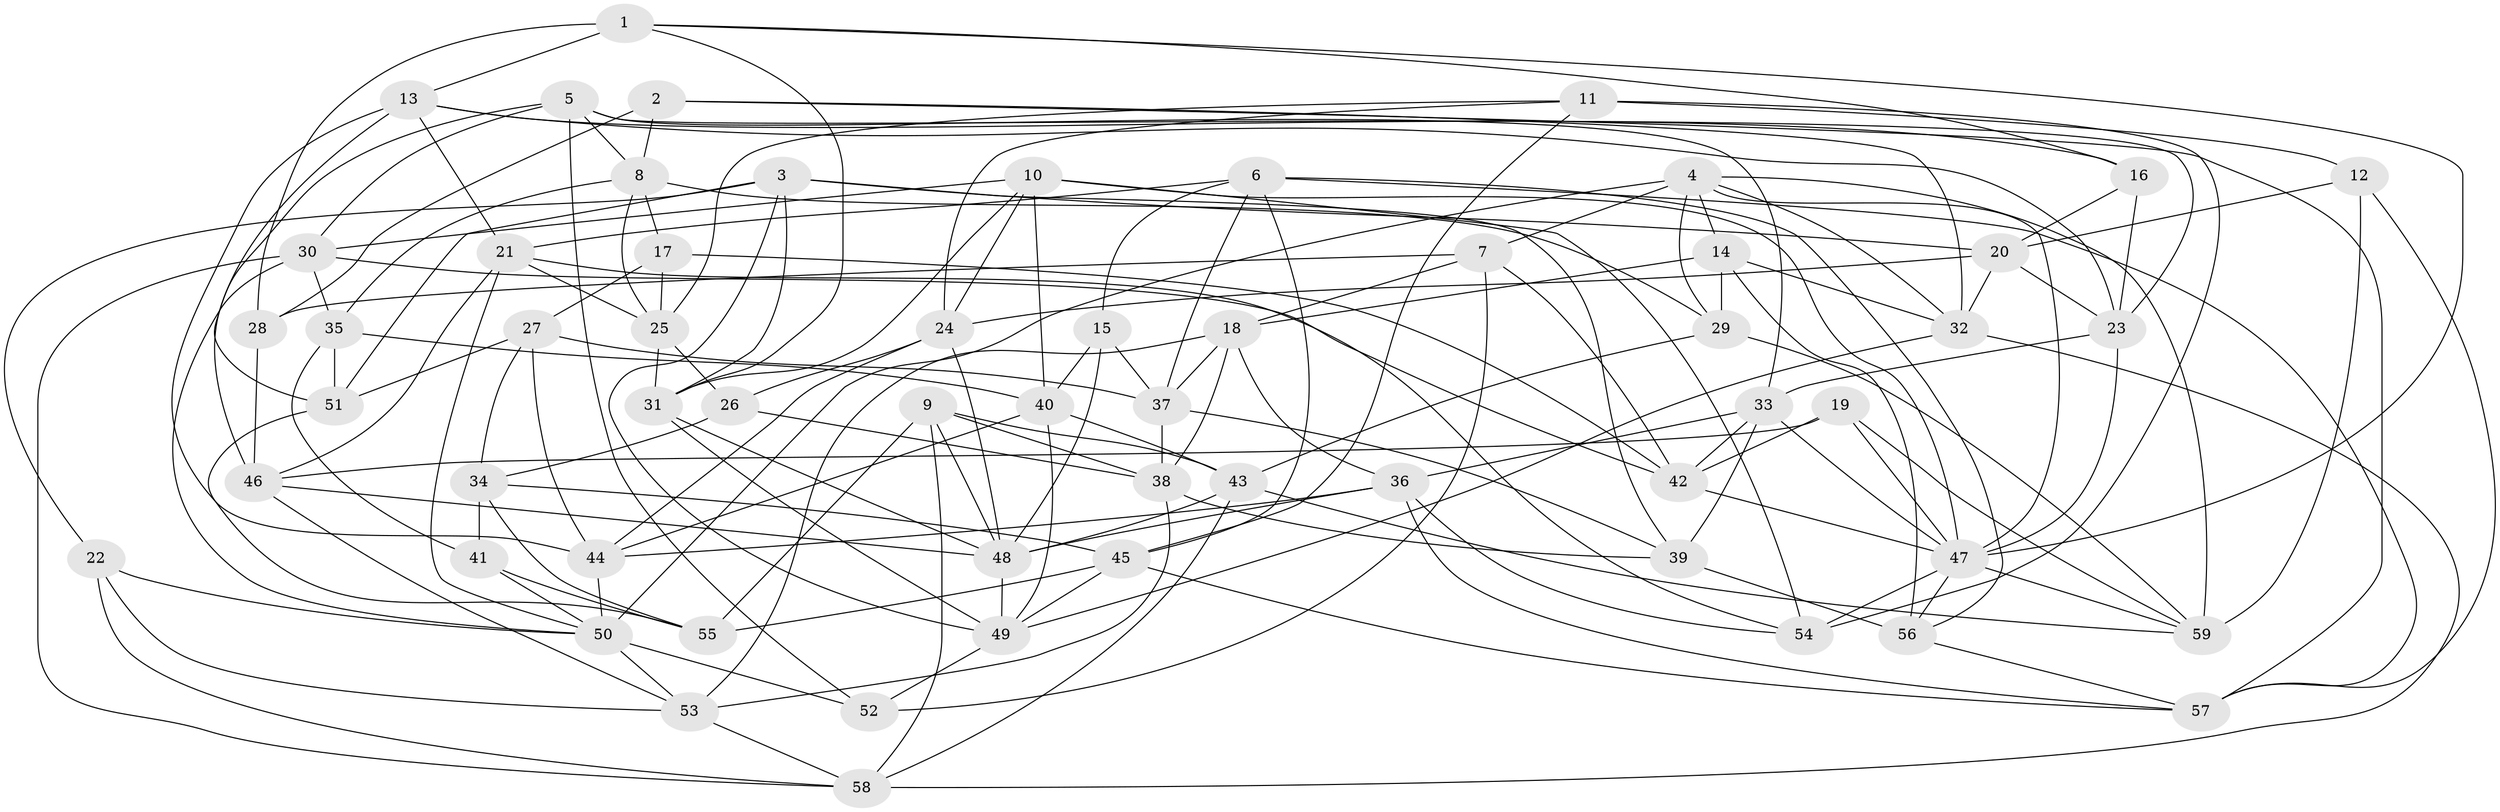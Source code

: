 // original degree distribution, {4: 1.0}
// Generated by graph-tools (version 1.1) at 2025/26/03/09/25 03:26:53]
// undirected, 59 vertices, 164 edges
graph export_dot {
graph [start="1"]
  node [color=gray90,style=filled];
  1;
  2;
  3;
  4;
  5;
  6;
  7;
  8;
  9;
  10;
  11;
  12;
  13;
  14;
  15;
  16;
  17;
  18;
  19;
  20;
  21;
  22;
  23;
  24;
  25;
  26;
  27;
  28;
  29;
  30;
  31;
  32;
  33;
  34;
  35;
  36;
  37;
  38;
  39;
  40;
  41;
  42;
  43;
  44;
  45;
  46;
  47;
  48;
  49;
  50;
  51;
  52;
  53;
  54;
  55;
  56;
  57;
  58;
  59;
  1 -- 13 [weight=1.0];
  1 -- 16 [weight=1.0];
  1 -- 28 [weight=2.0];
  1 -- 31 [weight=1.0];
  1 -- 47 [weight=1.0];
  2 -- 8 [weight=1.0];
  2 -- 28 [weight=1.0];
  2 -- 32 [weight=1.0];
  2 -- 57 [weight=1.0];
  3 -- 20 [weight=1.0];
  3 -- 22 [weight=1.0];
  3 -- 31 [weight=1.0];
  3 -- 39 [weight=1.0];
  3 -- 49 [weight=1.0];
  3 -- 51 [weight=1.0];
  4 -- 7 [weight=1.0];
  4 -- 14 [weight=1.0];
  4 -- 29 [weight=1.0];
  4 -- 32 [weight=1.0];
  4 -- 47 [weight=1.0];
  4 -- 50 [weight=2.0];
  4 -- 59 [weight=1.0];
  5 -- 8 [weight=1.0];
  5 -- 23 [weight=1.0];
  5 -- 30 [weight=1.0];
  5 -- 33 [weight=1.0];
  5 -- 46 [weight=1.0];
  5 -- 52 [weight=1.0];
  6 -- 15 [weight=1.0];
  6 -- 21 [weight=1.0];
  6 -- 37 [weight=1.0];
  6 -- 45 [weight=1.0];
  6 -- 56 [weight=1.0];
  6 -- 57 [weight=1.0];
  7 -- 18 [weight=1.0];
  7 -- 28 [weight=2.0];
  7 -- 42 [weight=1.0];
  7 -- 52 [weight=1.0];
  8 -- 17 [weight=1.0];
  8 -- 25 [weight=1.0];
  8 -- 29 [weight=1.0];
  8 -- 35 [weight=1.0];
  9 -- 38 [weight=1.0];
  9 -- 43 [weight=1.0];
  9 -- 48 [weight=1.0];
  9 -- 55 [weight=2.0];
  9 -- 58 [weight=1.0];
  10 -- 24 [weight=1.0];
  10 -- 30 [weight=1.0];
  10 -- 31 [weight=1.0];
  10 -- 40 [weight=1.0];
  10 -- 47 [weight=1.0];
  10 -- 54 [weight=1.0];
  11 -- 12 [weight=1.0];
  11 -- 24 [weight=1.0];
  11 -- 25 [weight=1.0];
  11 -- 45 [weight=1.0];
  11 -- 54 [weight=2.0];
  12 -- 20 [weight=1.0];
  12 -- 57 [weight=1.0];
  12 -- 59 [weight=1.0];
  13 -- 16 [weight=1.0];
  13 -- 21 [weight=1.0];
  13 -- 23 [weight=1.0];
  13 -- 44 [weight=1.0];
  13 -- 51 [weight=1.0];
  14 -- 18 [weight=1.0];
  14 -- 29 [weight=2.0];
  14 -- 32 [weight=1.0];
  14 -- 56 [weight=1.0];
  15 -- 37 [weight=1.0];
  15 -- 40 [weight=1.0];
  15 -- 48 [weight=1.0];
  16 -- 20 [weight=1.0];
  16 -- 23 [weight=1.0];
  17 -- 25 [weight=1.0];
  17 -- 27 [weight=1.0];
  17 -- 42 [weight=1.0];
  18 -- 36 [weight=1.0];
  18 -- 37 [weight=1.0];
  18 -- 38 [weight=1.0];
  18 -- 53 [weight=1.0];
  19 -- 42 [weight=1.0];
  19 -- 46 [weight=1.0];
  19 -- 47 [weight=1.0];
  19 -- 59 [weight=1.0];
  20 -- 23 [weight=1.0];
  20 -- 24 [weight=1.0];
  20 -- 32 [weight=1.0];
  21 -- 25 [weight=1.0];
  21 -- 46 [weight=1.0];
  21 -- 50 [weight=1.0];
  21 -- 54 [weight=1.0];
  22 -- 50 [weight=1.0];
  22 -- 53 [weight=1.0];
  22 -- 58 [weight=1.0];
  23 -- 33 [weight=1.0];
  23 -- 47 [weight=1.0];
  24 -- 26 [weight=1.0];
  24 -- 44 [weight=1.0];
  24 -- 48 [weight=1.0];
  25 -- 26 [weight=1.0];
  25 -- 31 [weight=1.0];
  26 -- 34 [weight=1.0];
  26 -- 38 [weight=1.0];
  27 -- 34 [weight=1.0];
  27 -- 37 [weight=1.0];
  27 -- 44 [weight=1.0];
  27 -- 51 [weight=2.0];
  28 -- 46 [weight=1.0];
  29 -- 43 [weight=1.0];
  29 -- 59 [weight=1.0];
  30 -- 35 [weight=1.0];
  30 -- 42 [weight=1.0];
  30 -- 50 [weight=1.0];
  30 -- 58 [weight=1.0];
  31 -- 48 [weight=1.0];
  31 -- 49 [weight=1.0];
  32 -- 49 [weight=1.0];
  32 -- 58 [weight=1.0];
  33 -- 36 [weight=1.0];
  33 -- 39 [weight=1.0];
  33 -- 42 [weight=1.0];
  33 -- 47 [weight=1.0];
  34 -- 41 [weight=2.0];
  34 -- 45 [weight=1.0];
  34 -- 55 [weight=1.0];
  35 -- 40 [weight=1.0];
  35 -- 41 [weight=2.0];
  35 -- 51 [weight=1.0];
  36 -- 44 [weight=1.0];
  36 -- 48 [weight=1.0];
  36 -- 54 [weight=1.0];
  36 -- 57 [weight=1.0];
  37 -- 38 [weight=1.0];
  37 -- 39 [weight=1.0];
  38 -- 39 [weight=1.0];
  38 -- 53 [weight=1.0];
  39 -- 56 [weight=2.0];
  40 -- 43 [weight=1.0];
  40 -- 44 [weight=1.0];
  40 -- 49 [weight=1.0];
  41 -- 50 [weight=1.0];
  41 -- 55 [weight=1.0];
  42 -- 47 [weight=1.0];
  43 -- 48 [weight=1.0];
  43 -- 58 [weight=1.0];
  43 -- 59 [weight=1.0];
  44 -- 50 [weight=1.0];
  45 -- 49 [weight=1.0];
  45 -- 55 [weight=1.0];
  45 -- 57 [weight=1.0];
  46 -- 48 [weight=1.0];
  46 -- 53 [weight=1.0];
  47 -- 54 [weight=1.0];
  47 -- 56 [weight=1.0];
  47 -- 59 [weight=1.0];
  48 -- 49 [weight=1.0];
  49 -- 52 [weight=2.0];
  50 -- 52 [weight=2.0];
  50 -- 53 [weight=1.0];
  51 -- 55 [weight=1.0];
  53 -- 58 [weight=1.0];
  56 -- 57 [weight=1.0];
}
